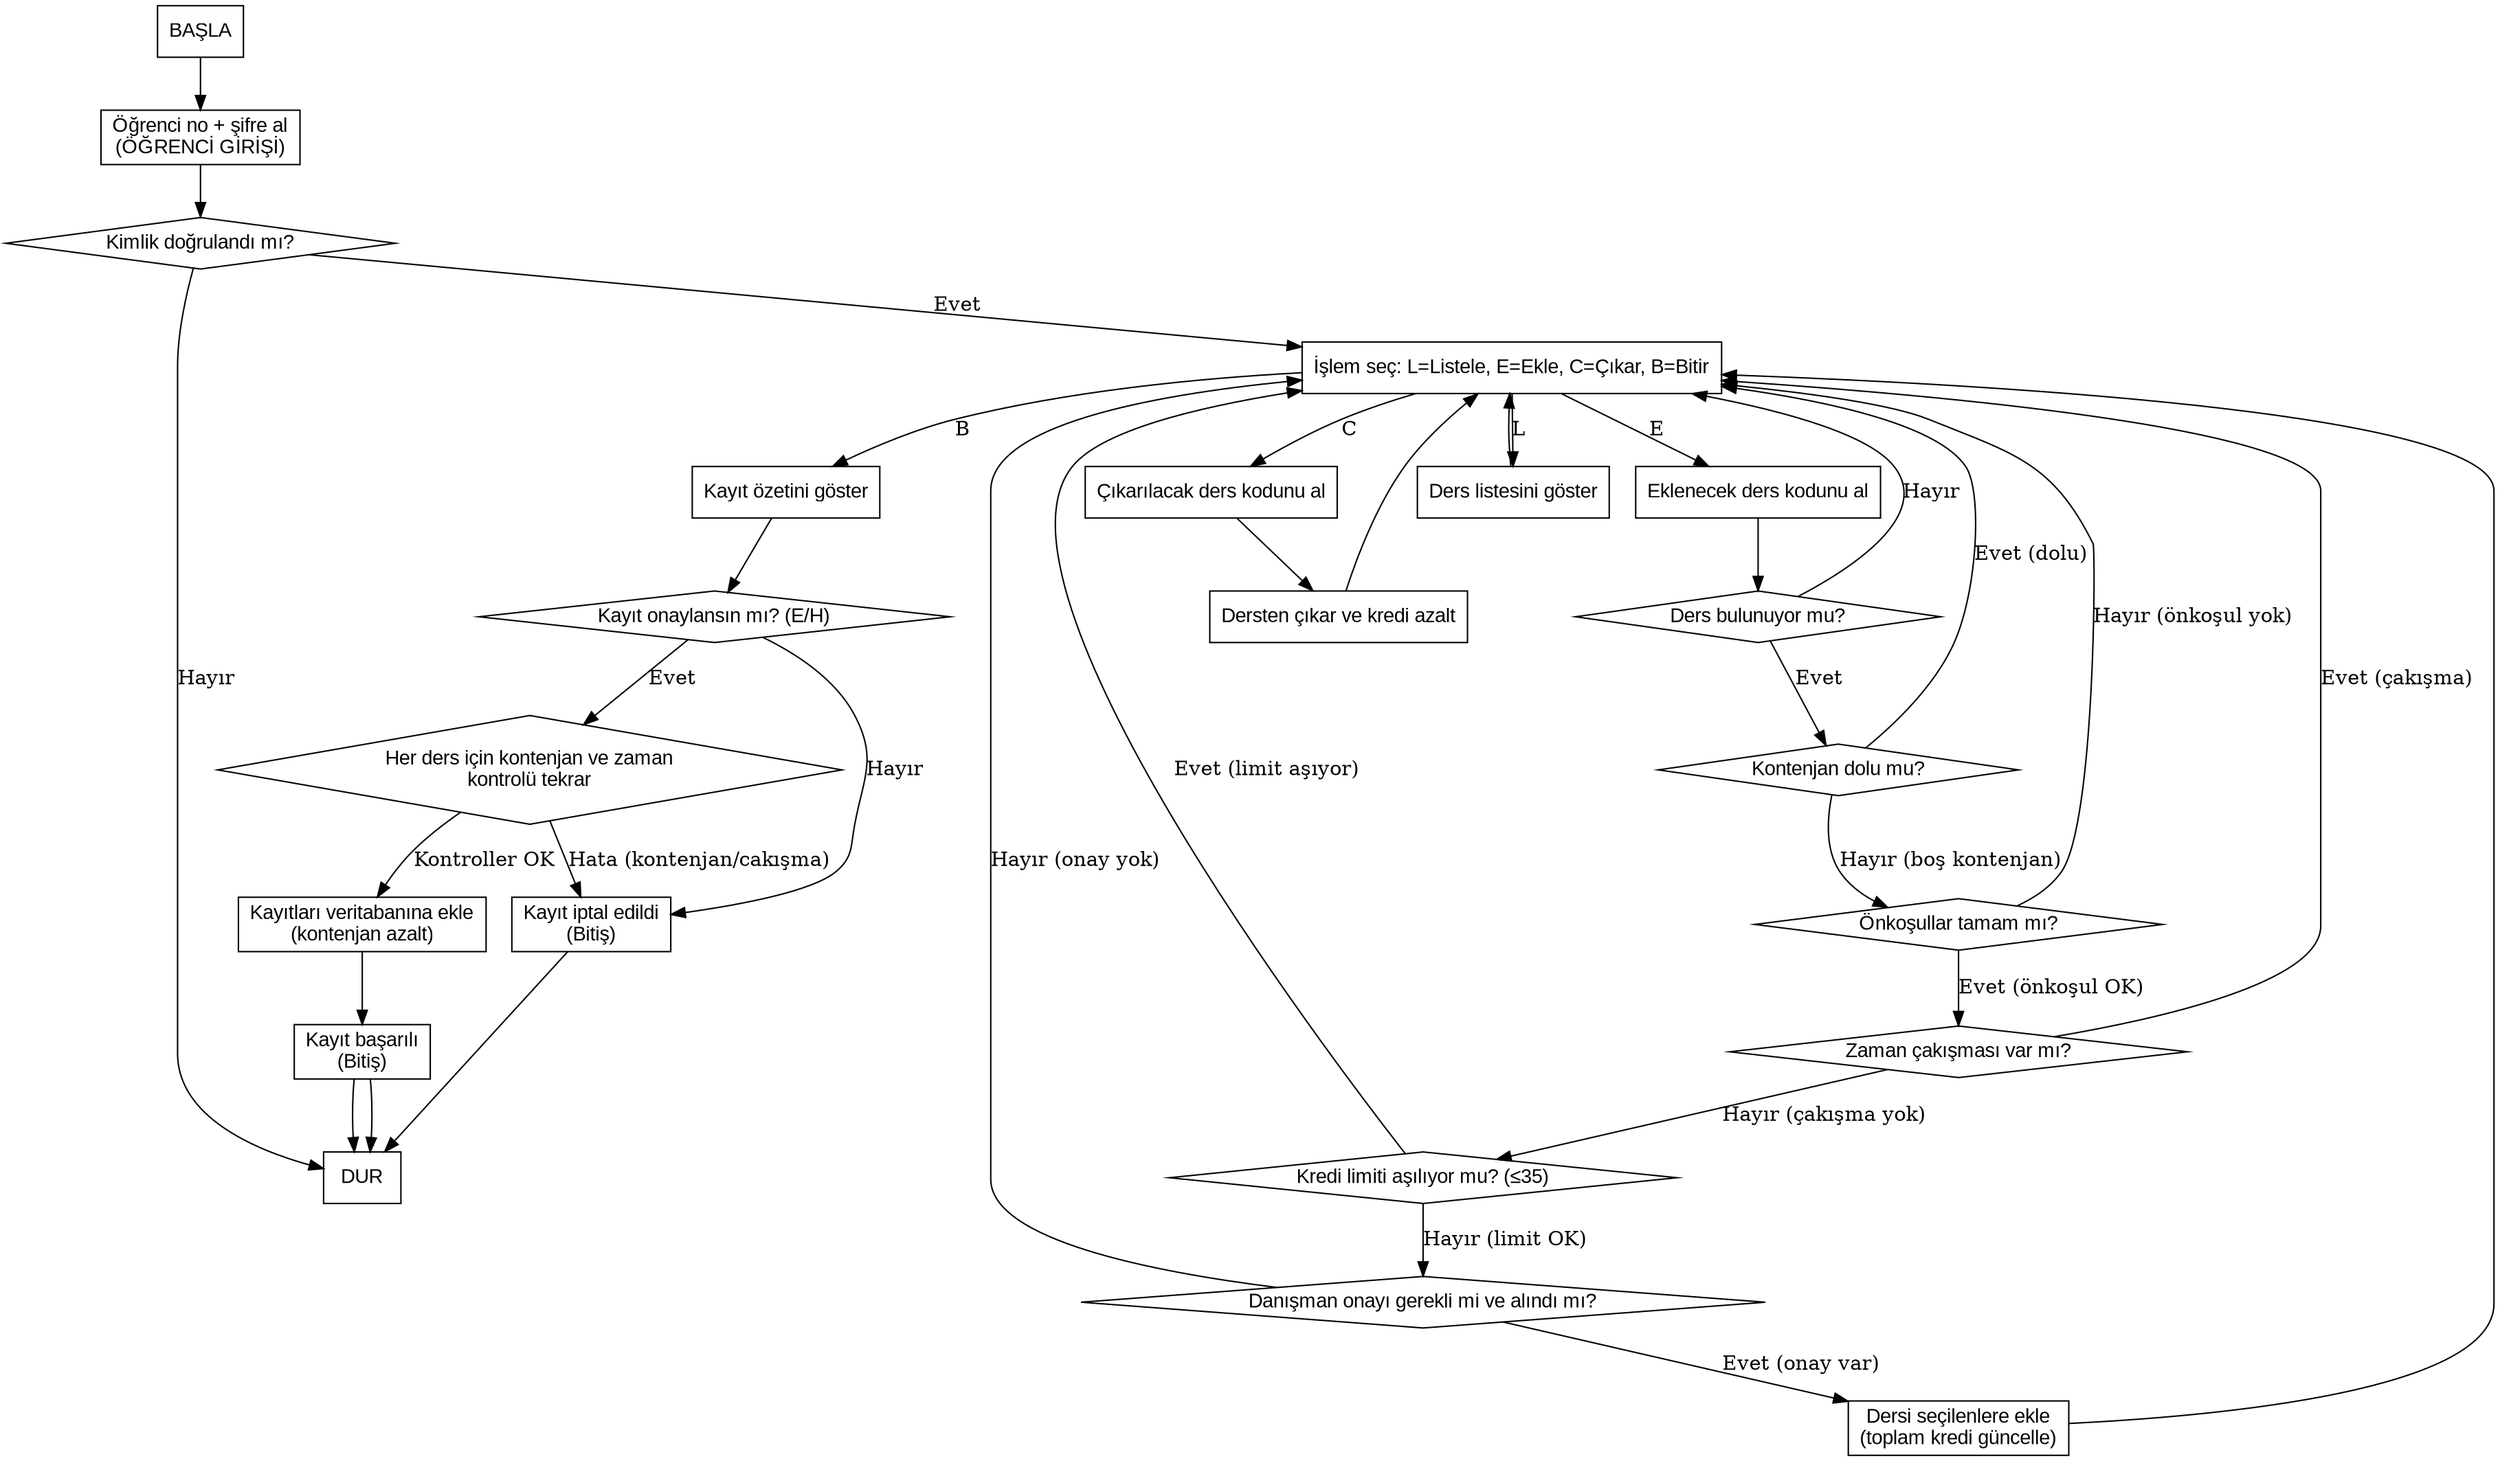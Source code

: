 digraph DersKayit {
  rankdir=TB;
  node [shape=box, fontname="Arial"];

  Start [label="BAŞLA"];

  Login [label="Öğrenci no + şifre al\n(ÖĞRENCİ GİRİŞİ)"];
  AuthCheck [label="Kimlik doğrulandı mı?", shape=diamond];

  Menu [label="İşlem seç: L=Listele, E=Ekle, C=Çıkar, B=Bitir"];
  ShowList [label="Ders listesini göster"];
  InputAdd [label="Eklenecek ders kodunu al"];
  FindCourse [label="Ders bulunuyor mu?", shape=diamond];
  QuotaCheck [label="Kontenjan dolu mu?", shape=diamond];
  PreReqCheck [label="Önkoşullar tamam mı?", shape=diamond];
  TimeConflict [label="Zaman çakışması var mı?", shape=diamond];
  CreditCheck [label="Kredi limiti aşılıyor mu? (≤35)", shape=diamond];
  AdvisorCheck [label="Danışman onayı gerekli mi ve alındı mı?", shape=diamond];
  AddCourse [label="Dersi seçilenlere ekle\n(toplam kredi güncelle)"];

  InputRemove [label="Çıkarılacak ders kodunu al"];
  RemoveCourse [label="Dersten çıkar ve kredi azalt"];

  Finish [label="Kayıt özetini göster"];
  Confirm [label="Kayıt onaylansın mı? (E/H)", shape=diamond];

  FinalCheckLoop [label="Her ders için kontenjan ve zaman\nkontrolü tekrar", shape=diamond];
  Enroll [label="Kayıtları veritabanına ekle\n(kontenjan azalt)"];
  Success [label="Kayıt başarılı\n(Bitiş)"];
  Cancel [label="Kayıt iptal edildi\n(Bitiş)"];

  End [label="DUR"];

  /* Akış */
  Start -> Login -> AuthCheck;
  AuthCheck -> Menu [label="Evet"];
  AuthCheck -> End [label="Hayır"];

  Menu -> ShowList [label="L"];
  Menu -> InputAdd [label="E"];
  Menu -> InputRemove [label="C"];
  Menu -> Finish [label="B"];

  ShowList -> Menu;

  /* Ders ekleme akışı */
  InputAdd -> FindCourse;
  FindCourse -> Menu [label="Hayır"];
  FindCourse -> QuotaCheck [label="Evet"];

  QuotaCheck -> Menu [label="Evet (dolu)"];
  QuotaCheck -> PreReqCheck [label="Hayır (boş kontenjan)"];

  PreReqCheck -> Menu [label="Hayır (önkoşul yok)"];
  PreReqCheck -> TimeConflict [label="Evet (önkoşul OK)"];

  TimeConflict -> Menu [label="Evet (çakışma)"];
  TimeConflict -> CreditCheck [label="Hayır (çakışma yok)"];

  CreditCheck -> Menu [label="Evet (limit aşıyor)"];
  CreditCheck -> AdvisorCheck [label="Hayır (limit OK)"];

  AdvisorCheck -> Menu [label="Hayır (onay yok)"];
  AdvisorCheck -> AddCourse [label="Evet (onay var)"];

  AddCourse -> Menu;

  /* Ders çıkarma */
  InputRemove -> RemoveCourse -> Menu;

  /* Bitir ve onay akışı */
  Finish -> Confirm;
  Confirm -> FinalCheckLoop [label="Evet"];
  Confirm -> Cancel [label="Hayır"];

  FinalCheckLoop -> Enroll [label="Kontroller OK"];
  FinalCheckLoop -> Cancel [label="Hata (kontenjan/cakışma)"];

  Enroll -> Success -> End;
  Cancel -> End;

  Success -> End;
}
